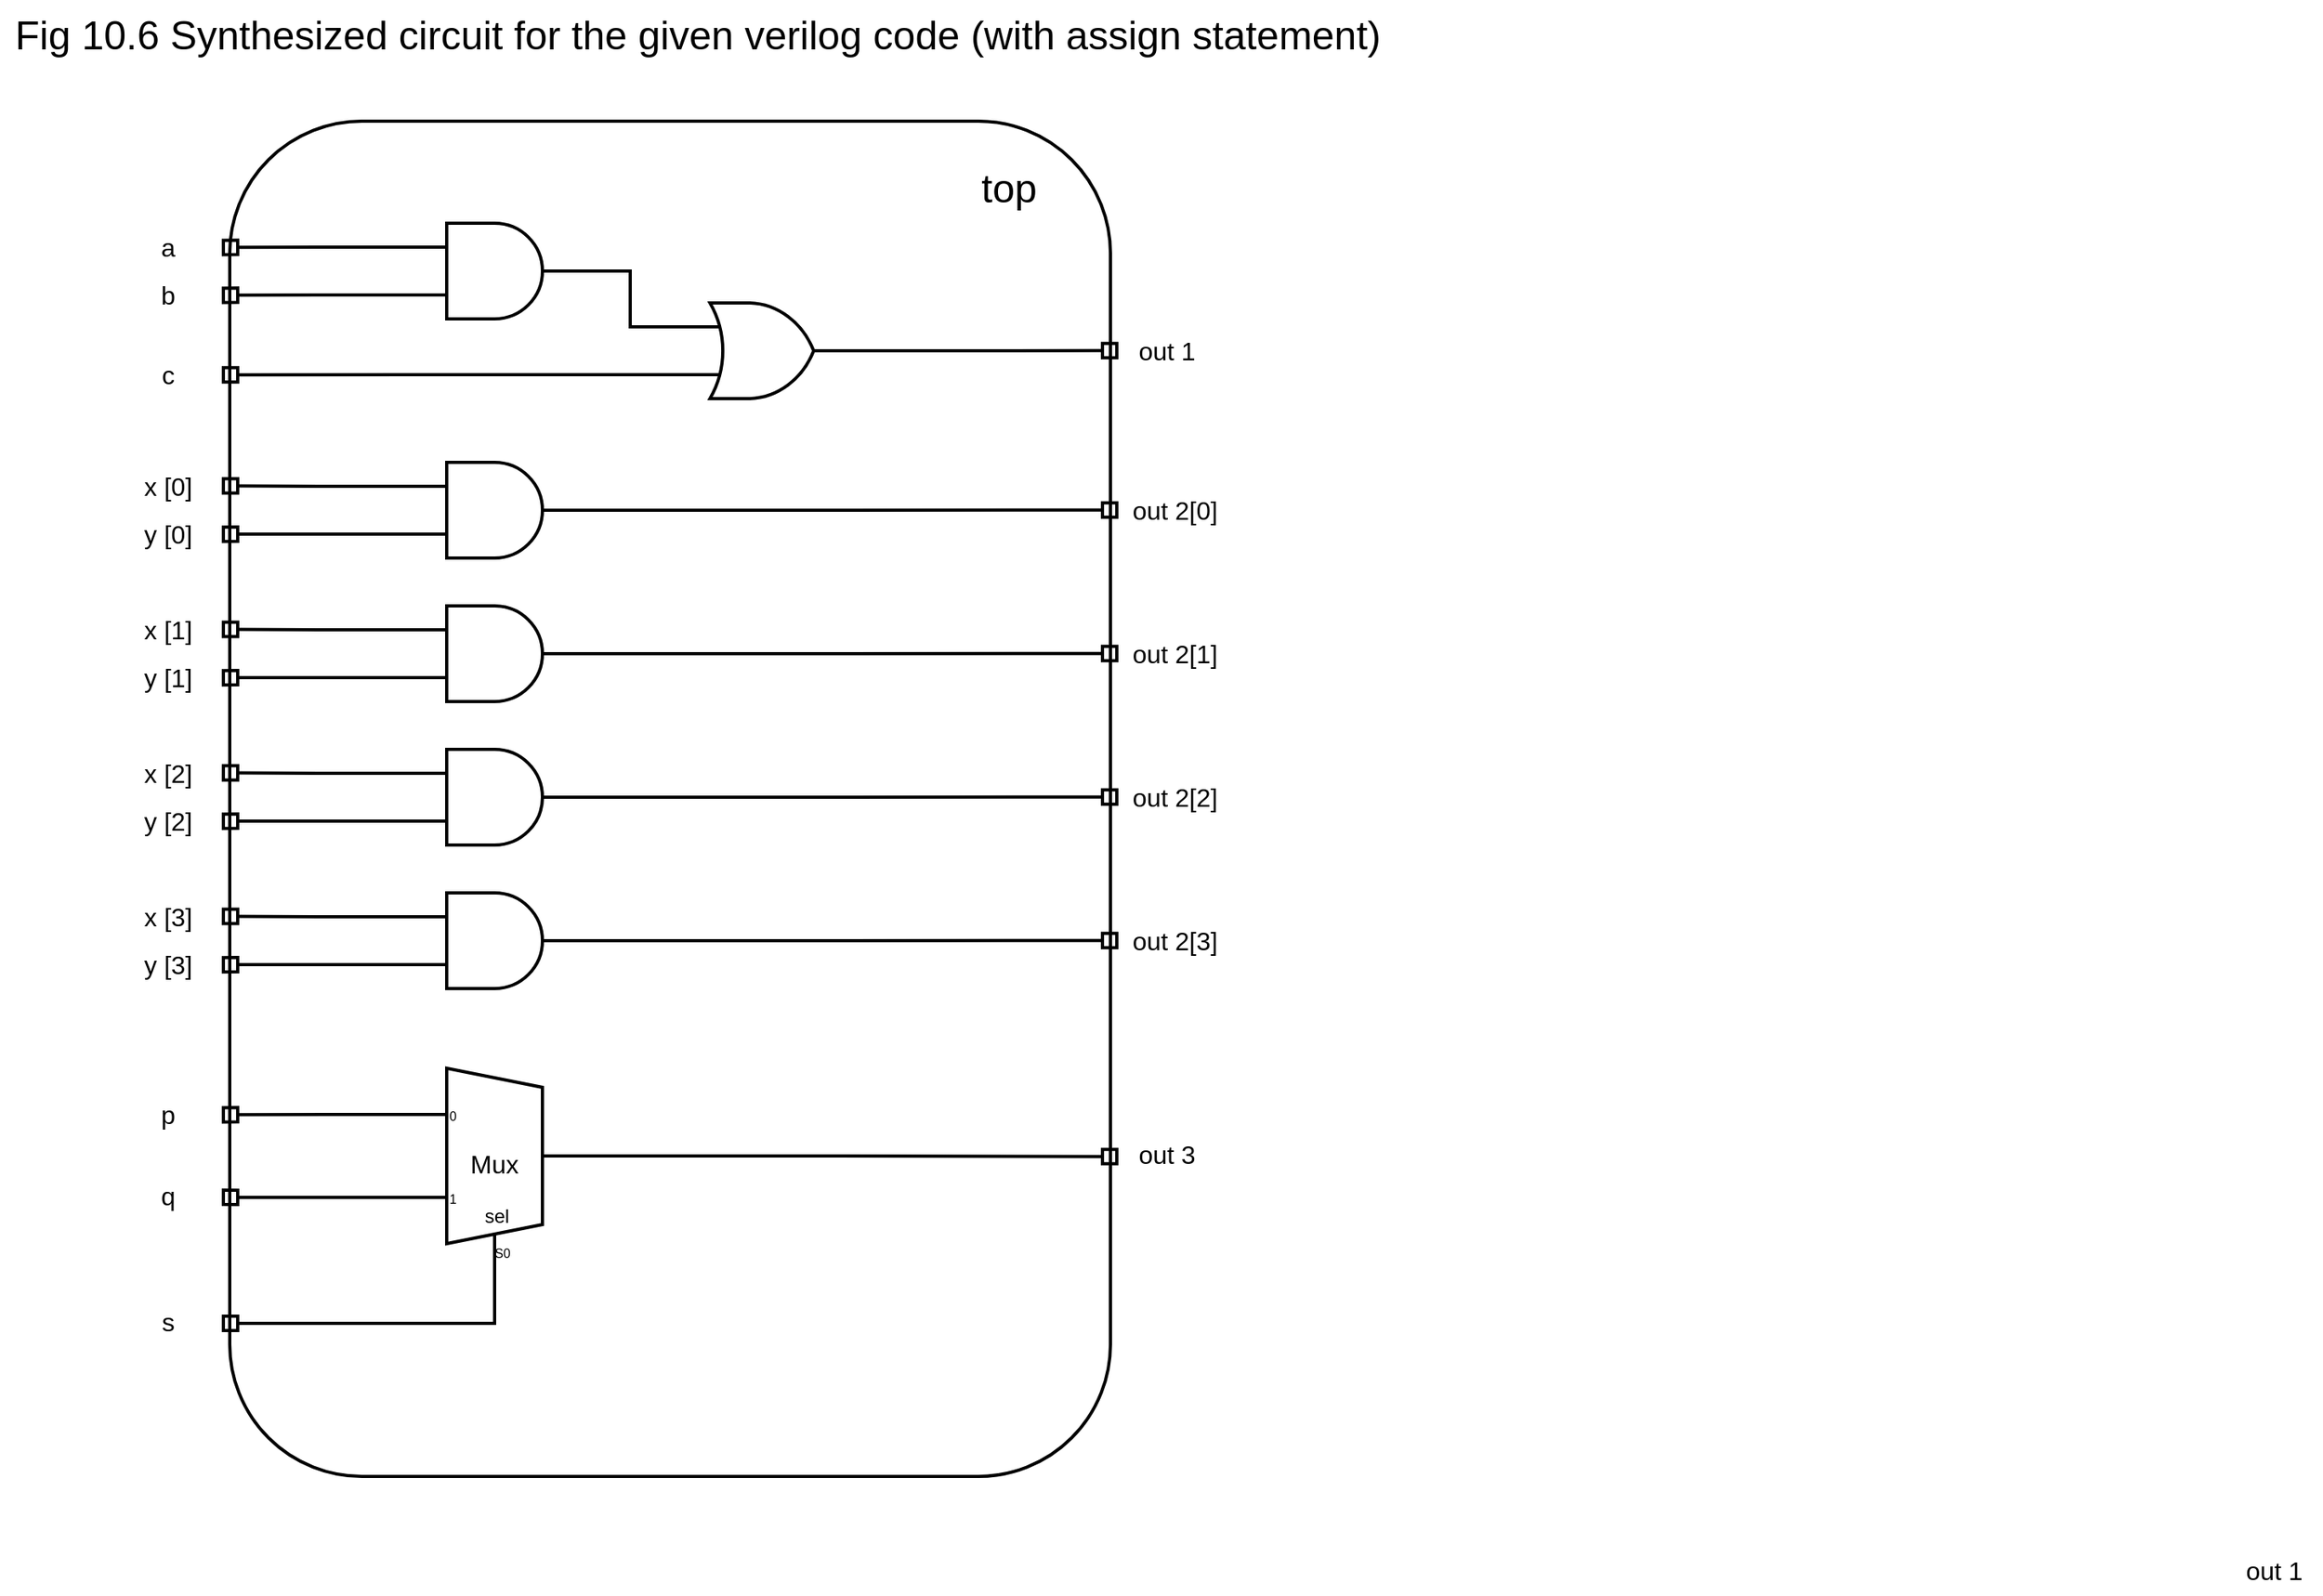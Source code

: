 <mxfile version="26.2.10">
  <diagram name="Page-1" id="7e0a89b8-554c-2b80-1dc8-d5c74ca68de4">
    <mxGraphModel dx="1869" dy="929" grid="0" gridSize="10" guides="1" tooltips="1" connect="1" arrows="1" fold="1" page="1" pageScale="1" pageWidth="1100" pageHeight="850" background="none" math="0" shadow="0">
      <root>
        <mxCell id="0" />
        <mxCell id="1" parent="0" />
        <mxCell id="hXAr0mRC2oCInIYDE2fe-37" value="" style="rounded=1;whiteSpace=wrap;html=1;strokeWidth=2;fontSize=16;" vertex="1" parent="1">
          <mxGeometry x="384" y="106" width="552" height="850" as="geometry" />
        </mxCell>
        <mxCell id="hXAr0mRC2oCInIYDE2fe-11" style="edgeStyle=orthogonalEdgeStyle;rounded=0;orthogonalLoop=1;jettySize=auto;html=1;exitX=0;exitY=0.25;exitDx=0;exitDy=0;exitPerimeter=0;endArrow=box;endFill=0;strokeWidth=2;fontSize=16;" edge="1" parent="1" source="hXAr0mRC2oCInIYDE2fe-2">
          <mxGeometry relative="1" as="geometry">
            <mxPoint x="380" y="185.2" as="targetPoint" />
          </mxGeometry>
        </mxCell>
        <mxCell id="hXAr0mRC2oCInIYDE2fe-12" style="edgeStyle=orthogonalEdgeStyle;rounded=0;orthogonalLoop=1;jettySize=auto;html=1;exitX=0;exitY=0.75;exitDx=0;exitDy=0;exitPerimeter=0;endArrow=box;endFill=0;strokeWidth=2;fontSize=16;" edge="1" parent="1" source="hXAr0mRC2oCInIYDE2fe-2">
          <mxGeometry relative="1" as="geometry">
            <mxPoint x="380" y="215.2" as="targetPoint" />
          </mxGeometry>
        </mxCell>
        <mxCell id="hXAr0mRC2oCInIYDE2fe-2" value="" style="verticalLabelPosition=bottom;shadow=0;dashed=0;align=center;html=1;verticalAlign=top;shape=mxgraph.electrical.logic_gates.logic_gate;operation=and;strokeWidth=2;fontSize=16;" vertex="1" parent="1">
          <mxGeometry x="500" y="170" width="100" height="60" as="geometry" />
        </mxCell>
        <mxCell id="hXAr0mRC2oCInIYDE2fe-13" style="edgeStyle=orthogonalEdgeStyle;rounded=0;orthogonalLoop=1;jettySize=auto;html=1;exitX=0;exitY=0.25;exitDx=0;exitDy=0;exitPerimeter=0;endArrow=none;startFill=0;strokeWidth=2;fontSize=16;" edge="1" parent="1" source="hXAr0mRC2oCInIYDE2fe-3" target="hXAr0mRC2oCInIYDE2fe-2">
          <mxGeometry relative="1" as="geometry" />
        </mxCell>
        <mxCell id="hXAr0mRC2oCInIYDE2fe-14" style="edgeStyle=orthogonalEdgeStyle;rounded=0;orthogonalLoop=1;jettySize=auto;html=1;exitX=0;exitY=0.75;exitDx=0;exitDy=0;exitPerimeter=0;endArrow=box;endFill=0;strokeWidth=2;fontSize=16;" edge="1" parent="1" source="hXAr0mRC2oCInIYDE2fe-3">
          <mxGeometry relative="1" as="geometry">
            <mxPoint x="380" y="265.069" as="targetPoint" />
          </mxGeometry>
        </mxCell>
        <mxCell id="hXAr0mRC2oCInIYDE2fe-15" style="edgeStyle=orthogonalEdgeStyle;rounded=0;orthogonalLoop=1;jettySize=auto;html=1;exitX=1;exitY=0.5;exitDx=0;exitDy=0;exitPerimeter=0;endArrow=box;endFill=0;strokeWidth=2;fontSize=16;" edge="1" parent="1" source="hXAr0mRC2oCInIYDE2fe-3">
          <mxGeometry relative="1" as="geometry">
            <mxPoint x="940" y="249.897" as="targetPoint" />
          </mxGeometry>
        </mxCell>
        <mxCell id="hXAr0mRC2oCInIYDE2fe-3" value="" style="verticalLabelPosition=bottom;shadow=0;dashed=0;align=center;html=1;verticalAlign=top;shape=mxgraph.electrical.logic_gates.logic_gate;operation=or;strokeWidth=2;fontSize=16;" vertex="1" parent="1">
          <mxGeometry x="670" y="220" width="100" height="60" as="geometry" />
        </mxCell>
        <mxCell id="hXAr0mRC2oCInIYDE2fe-16" style="edgeStyle=orthogonalEdgeStyle;rounded=0;orthogonalLoop=1;jettySize=auto;html=1;exitX=0;exitY=0.25;exitDx=0;exitDy=0;exitPerimeter=0;endArrow=box;endFill=0;strokeWidth=2;fontSize=16;" edge="1" parent="1" source="hXAr0mRC2oCInIYDE2fe-4">
          <mxGeometry relative="1" as="geometry">
            <mxPoint x="380" y="334.724" as="targetPoint" />
          </mxGeometry>
        </mxCell>
        <mxCell id="hXAr0mRC2oCInIYDE2fe-17" style="edgeStyle=orthogonalEdgeStyle;rounded=0;orthogonalLoop=1;jettySize=auto;html=1;exitX=0;exitY=0.75;exitDx=0;exitDy=0;exitPerimeter=0;endArrow=box;endFill=0;strokeWidth=2;fontSize=16;" edge="1" parent="1" source="hXAr0mRC2oCInIYDE2fe-4">
          <mxGeometry relative="1" as="geometry">
            <mxPoint x="380" y="365.069" as="targetPoint" />
          </mxGeometry>
        </mxCell>
        <mxCell id="hXAr0mRC2oCInIYDE2fe-18" style="edgeStyle=orthogonalEdgeStyle;rounded=0;orthogonalLoop=1;jettySize=auto;html=1;exitX=1;exitY=0.5;exitDx=0;exitDy=0;exitPerimeter=0;endArrow=box;endFill=0;strokeWidth=2;fontSize=16;" edge="1" parent="1" source="hXAr0mRC2oCInIYDE2fe-4">
          <mxGeometry relative="1" as="geometry">
            <mxPoint x="940" y="349.897" as="targetPoint" />
          </mxGeometry>
        </mxCell>
        <mxCell id="hXAr0mRC2oCInIYDE2fe-4" value="" style="verticalLabelPosition=bottom;shadow=0;dashed=0;align=center;html=1;verticalAlign=top;shape=mxgraph.electrical.logic_gates.logic_gate;operation=and;strokeWidth=2;fontSize=16;" vertex="1" parent="1">
          <mxGeometry x="500" y="320" width="100" height="60" as="geometry" />
        </mxCell>
        <mxCell id="hXAr0mRC2oCInIYDE2fe-31" style="edgeStyle=orthogonalEdgeStyle;rounded=0;orthogonalLoop=1;jettySize=auto;html=1;exitX=0;exitY=0.217;exitDx=0;exitDy=3;exitPerimeter=0;endArrow=box;endFill=0;strokeWidth=2;fontSize=16;" edge="1" parent="1" source="hXAr0mRC2oCInIYDE2fe-8">
          <mxGeometry relative="1" as="geometry">
            <mxPoint x="380" y="729.207" as="targetPoint" />
          </mxGeometry>
        </mxCell>
        <mxCell id="hXAr0mRC2oCInIYDE2fe-32" style="edgeStyle=orthogonalEdgeStyle;rounded=0;orthogonalLoop=1;jettySize=auto;html=1;exitX=0;exitY=0.65;exitDx=0;exitDy=3;exitPerimeter=0;endArrow=box;endFill=0;strokeWidth=2;fontSize=16;" edge="1" parent="1" source="hXAr0mRC2oCInIYDE2fe-8">
          <mxGeometry relative="1" as="geometry">
            <mxPoint x="380" y="780.931" as="targetPoint" />
          </mxGeometry>
        </mxCell>
        <mxCell id="hXAr0mRC2oCInIYDE2fe-33" style="edgeStyle=orthogonalEdgeStyle;rounded=0;orthogonalLoop=1;jettySize=auto;html=1;exitX=0.375;exitY=1;exitDx=10;exitDy=0;exitPerimeter=0;endArrow=box;endFill=0;strokeWidth=2;fontSize=16;" edge="1" parent="1" source="hXAr0mRC2oCInIYDE2fe-8">
          <mxGeometry relative="1" as="geometry">
            <mxPoint x="380" y="860" as="targetPoint" />
            <Array as="points">
              <mxPoint x="550" y="860" />
              <mxPoint x="380" y="860" />
            </Array>
          </mxGeometry>
        </mxCell>
        <mxCell id="hXAr0mRC2oCInIYDE2fe-34" style="edgeStyle=orthogonalEdgeStyle;rounded=0;orthogonalLoop=1;jettySize=auto;html=1;exitX=1;exitY=0.5;exitDx=0;exitDy=-5;exitPerimeter=0;endArrow=box;endFill=0;strokeWidth=2;fontSize=16;" edge="1" parent="1" source="hXAr0mRC2oCInIYDE2fe-8">
          <mxGeometry relative="1" as="geometry">
            <mxPoint x="940" y="755.333" as="targetPoint" />
          </mxGeometry>
        </mxCell>
        <mxCell id="hXAr0mRC2oCInIYDE2fe-8" value="Mux" style="shadow=0;dashed=0;align=center;html=1;strokeWidth=2;shape=mxgraph.electrical.abstract.mux2;whiteSpace=wrap;fontSize=16;" vertex="1" parent="1">
          <mxGeometry x="510" y="700" width="80" height="120" as="geometry" />
        </mxCell>
        <mxCell id="hXAr0mRC2oCInIYDE2fe-19" style="edgeStyle=orthogonalEdgeStyle;rounded=0;orthogonalLoop=1;jettySize=auto;html=1;exitX=0;exitY=0.25;exitDx=0;exitDy=0;exitPerimeter=0;endArrow=box;endFill=0;strokeWidth=2;fontSize=16;" edge="1" parent="1" source="hXAr0mRC2oCInIYDE2fe-22">
          <mxGeometry relative="1" as="geometry">
            <mxPoint x="380" y="424.724" as="targetPoint" />
          </mxGeometry>
        </mxCell>
        <mxCell id="hXAr0mRC2oCInIYDE2fe-20" style="edgeStyle=orthogonalEdgeStyle;rounded=0;orthogonalLoop=1;jettySize=auto;html=1;exitX=0;exitY=0.75;exitDx=0;exitDy=0;exitPerimeter=0;endArrow=box;endFill=0;strokeWidth=2;fontSize=16;" edge="1" parent="1" source="hXAr0mRC2oCInIYDE2fe-22">
          <mxGeometry relative="1" as="geometry">
            <mxPoint x="380" y="455.069" as="targetPoint" />
          </mxGeometry>
        </mxCell>
        <mxCell id="hXAr0mRC2oCInIYDE2fe-21" style="edgeStyle=orthogonalEdgeStyle;rounded=0;orthogonalLoop=1;jettySize=auto;html=1;exitX=1;exitY=0.5;exitDx=0;exitDy=0;exitPerimeter=0;endArrow=box;endFill=0;strokeWidth=2;fontSize=16;" edge="1" parent="1" source="hXAr0mRC2oCInIYDE2fe-22">
          <mxGeometry relative="1" as="geometry">
            <mxPoint x="940" y="439.897" as="targetPoint" />
          </mxGeometry>
        </mxCell>
        <mxCell id="hXAr0mRC2oCInIYDE2fe-22" value="" style="verticalLabelPosition=bottom;shadow=0;dashed=0;align=center;html=1;verticalAlign=top;shape=mxgraph.electrical.logic_gates.logic_gate;operation=and;strokeWidth=2;fontSize=16;" vertex="1" parent="1">
          <mxGeometry x="500" y="410" width="100" height="60" as="geometry" />
        </mxCell>
        <mxCell id="hXAr0mRC2oCInIYDE2fe-23" style="edgeStyle=orthogonalEdgeStyle;rounded=0;orthogonalLoop=1;jettySize=auto;html=1;exitX=0;exitY=0.25;exitDx=0;exitDy=0;exitPerimeter=0;endArrow=box;endFill=0;strokeWidth=2;fontSize=16;" edge="1" parent="1" source="hXAr0mRC2oCInIYDE2fe-26">
          <mxGeometry relative="1" as="geometry">
            <mxPoint x="380" y="514.724" as="targetPoint" />
          </mxGeometry>
        </mxCell>
        <mxCell id="hXAr0mRC2oCInIYDE2fe-24" style="edgeStyle=orthogonalEdgeStyle;rounded=0;orthogonalLoop=1;jettySize=auto;html=1;exitX=0;exitY=0.75;exitDx=0;exitDy=0;exitPerimeter=0;endArrow=box;endFill=0;strokeWidth=2;fontSize=16;" edge="1" parent="1" source="hXAr0mRC2oCInIYDE2fe-26">
          <mxGeometry relative="1" as="geometry">
            <mxPoint x="380" y="545.069" as="targetPoint" />
          </mxGeometry>
        </mxCell>
        <mxCell id="hXAr0mRC2oCInIYDE2fe-25" style="edgeStyle=orthogonalEdgeStyle;rounded=0;orthogonalLoop=1;jettySize=auto;html=1;exitX=1;exitY=0.5;exitDx=0;exitDy=0;exitPerimeter=0;endArrow=box;endFill=0;strokeWidth=2;fontSize=16;" edge="1" parent="1" source="hXAr0mRC2oCInIYDE2fe-26">
          <mxGeometry relative="1" as="geometry">
            <mxPoint x="940" y="529.897" as="targetPoint" />
          </mxGeometry>
        </mxCell>
        <mxCell id="hXAr0mRC2oCInIYDE2fe-26" value="" style="verticalLabelPosition=bottom;shadow=0;dashed=0;align=center;html=1;verticalAlign=top;shape=mxgraph.electrical.logic_gates.logic_gate;operation=and;strokeWidth=2;fontSize=16;" vertex="1" parent="1">
          <mxGeometry x="500" y="500" width="100" height="60" as="geometry" />
        </mxCell>
        <mxCell id="hXAr0mRC2oCInIYDE2fe-27" style="edgeStyle=orthogonalEdgeStyle;rounded=0;orthogonalLoop=1;jettySize=auto;html=1;exitX=0;exitY=0.25;exitDx=0;exitDy=0;exitPerimeter=0;endArrow=box;endFill=0;strokeWidth=2;fontSize=16;" edge="1" parent="1" source="hXAr0mRC2oCInIYDE2fe-30">
          <mxGeometry relative="1" as="geometry">
            <mxPoint x="380" y="604.724" as="targetPoint" />
          </mxGeometry>
        </mxCell>
        <mxCell id="hXAr0mRC2oCInIYDE2fe-28" style="edgeStyle=orthogonalEdgeStyle;rounded=0;orthogonalLoop=1;jettySize=auto;html=1;exitX=0;exitY=0.75;exitDx=0;exitDy=0;exitPerimeter=0;endArrow=box;endFill=0;strokeWidth=2;fontSize=16;" edge="1" parent="1" source="hXAr0mRC2oCInIYDE2fe-30">
          <mxGeometry relative="1" as="geometry">
            <mxPoint x="380" y="635.069" as="targetPoint" />
          </mxGeometry>
        </mxCell>
        <mxCell id="hXAr0mRC2oCInIYDE2fe-29" style="edgeStyle=orthogonalEdgeStyle;rounded=0;orthogonalLoop=1;jettySize=auto;html=1;exitX=1;exitY=0.5;exitDx=0;exitDy=0;exitPerimeter=0;endArrow=box;endFill=0;strokeWidth=2;fontSize=16;" edge="1" parent="1" source="hXAr0mRC2oCInIYDE2fe-30">
          <mxGeometry relative="1" as="geometry">
            <mxPoint x="940" y="619.897" as="targetPoint" />
          </mxGeometry>
        </mxCell>
        <mxCell id="hXAr0mRC2oCInIYDE2fe-30" value="" style="verticalLabelPosition=bottom;shadow=0;dashed=0;align=center;html=1;verticalAlign=top;shape=mxgraph.electrical.logic_gates.logic_gate;operation=and;strokeWidth=2;fontSize=16;" vertex="1" parent="1">
          <mxGeometry x="500" y="590" width="100" height="60" as="geometry" />
        </mxCell>
        <mxCell id="hXAr0mRC2oCInIYDE2fe-38" value="a" style="text;html=1;align=center;verticalAlign=middle;resizable=0;points=[];autosize=1;strokeColor=none;fillColor=none;strokeWidth=2;fontSize=16;" vertex="1" parent="1">
          <mxGeometry x="330" y="170" width="30" height="30" as="geometry" />
        </mxCell>
        <mxCell id="hXAr0mRC2oCInIYDE2fe-39" value="b" style="text;html=1;align=center;verticalAlign=middle;resizable=0;points=[];autosize=1;strokeColor=none;fillColor=none;strokeWidth=2;fontSize=16;" vertex="1" parent="1">
          <mxGeometry x="330" y="200" width="30" height="30" as="geometry" />
        </mxCell>
        <mxCell id="hXAr0mRC2oCInIYDE2fe-40" value="c" style="text;html=1;align=center;verticalAlign=middle;resizable=0;points=[];autosize=1;strokeColor=none;fillColor=none;strokeWidth=2;fontSize=16;" vertex="1" parent="1">
          <mxGeometry x="330" y="250" width="30" height="30" as="geometry" />
        </mxCell>
        <mxCell id="hXAr0mRC2oCInIYDE2fe-42" value="x [0]" style="text;html=1;align=center;verticalAlign=middle;resizable=0;points=[];autosize=1;strokeColor=none;fillColor=none;strokeWidth=2;fontSize=16;" vertex="1" parent="1">
          <mxGeometry x="320" y="320" width="50" height="30" as="geometry" />
        </mxCell>
        <mxCell id="hXAr0mRC2oCInIYDE2fe-43" value="y [0]" style="text;html=1;align=center;verticalAlign=middle;resizable=0;points=[];autosize=1;strokeColor=none;fillColor=none;strokeWidth=2;fontSize=16;" vertex="1" parent="1">
          <mxGeometry x="320" y="350" width="50" height="30" as="geometry" />
        </mxCell>
        <mxCell id="hXAr0mRC2oCInIYDE2fe-44" value="x [1]" style="text;html=1;align=center;verticalAlign=middle;resizable=0;points=[];autosize=1;strokeColor=none;fillColor=none;strokeWidth=2;fontSize=16;" vertex="1" parent="1">
          <mxGeometry x="320" y="410" width="50" height="30" as="geometry" />
        </mxCell>
        <mxCell id="hXAr0mRC2oCInIYDE2fe-45" value="y [1]" style="text;html=1;align=center;verticalAlign=middle;resizable=0;points=[];autosize=1;strokeColor=none;fillColor=none;strokeWidth=2;fontSize=16;" vertex="1" parent="1">
          <mxGeometry x="320" y="440" width="50" height="30" as="geometry" />
        </mxCell>
        <mxCell id="hXAr0mRC2oCInIYDE2fe-46" value="x [2]" style="text;html=1;align=center;verticalAlign=middle;resizable=0;points=[];autosize=1;strokeColor=none;fillColor=none;strokeWidth=2;fontSize=16;" vertex="1" parent="1">
          <mxGeometry x="320" y="500" width="50" height="30" as="geometry" />
        </mxCell>
        <mxCell id="hXAr0mRC2oCInIYDE2fe-47" value="y [2]" style="text;html=1;align=center;verticalAlign=middle;resizable=0;points=[];autosize=1;strokeColor=none;fillColor=none;strokeWidth=2;fontSize=16;" vertex="1" parent="1">
          <mxGeometry x="320" y="530" width="50" height="30" as="geometry" />
        </mxCell>
        <mxCell id="hXAr0mRC2oCInIYDE2fe-48" value="x [3]" style="text;html=1;align=center;verticalAlign=middle;resizable=0;points=[];autosize=1;strokeColor=none;fillColor=none;strokeWidth=2;fontSize=16;" vertex="1" parent="1">
          <mxGeometry x="320" y="590" width="50" height="30" as="geometry" />
        </mxCell>
        <mxCell id="hXAr0mRC2oCInIYDE2fe-49" value="y [3]" style="text;html=1;align=center;verticalAlign=middle;resizable=0;points=[];autosize=1;strokeColor=none;fillColor=none;strokeWidth=2;fontSize=16;" vertex="1" parent="1">
          <mxGeometry x="320" y="620" width="50" height="30" as="geometry" />
        </mxCell>
        <mxCell id="hXAr0mRC2oCInIYDE2fe-50" value="p" style="text;html=1;align=center;verticalAlign=middle;resizable=0;points=[];autosize=1;strokeColor=none;fillColor=none;strokeWidth=2;fontSize=16;" vertex="1" parent="1">
          <mxGeometry x="330" y="714" width="30" height="30" as="geometry" />
        </mxCell>
        <mxCell id="hXAr0mRC2oCInIYDE2fe-51" value="q" style="text;html=1;align=center;verticalAlign=middle;resizable=0;points=[];autosize=1;strokeColor=none;fillColor=none;strokeWidth=2;fontSize=16;" vertex="1" parent="1">
          <mxGeometry x="330" y="765" width="30" height="30" as="geometry" />
        </mxCell>
        <mxCell id="hXAr0mRC2oCInIYDE2fe-52" value="s" style="text;html=1;align=center;verticalAlign=middle;resizable=0;points=[];autosize=1;strokeColor=none;fillColor=none;strokeWidth=2;fontSize=16;" vertex="1" parent="1">
          <mxGeometry x="330" y="844" width="30" height="30" as="geometry" />
        </mxCell>
        <mxCell id="hXAr0mRC2oCInIYDE2fe-53" value="out 1" style="text;html=1;align=center;verticalAlign=middle;resizable=0;points=[];autosize=1;strokeColor=none;fillColor=none;strokeWidth=2;fontSize=16;" vertex="1" parent="1">
          <mxGeometry x="941" y="235" width="60" height="30" as="geometry" />
        </mxCell>
        <mxCell id="hXAr0mRC2oCInIYDE2fe-54" value="out 2[0]" style="text;html=1;align=center;verticalAlign=middle;resizable=0;points=[];autosize=1;strokeColor=none;fillColor=none;strokeWidth=2;fontSize=16;" vertex="1" parent="1">
          <mxGeometry x="936" y="335" width="80" height="30" as="geometry" />
        </mxCell>
        <mxCell id="hXAr0mRC2oCInIYDE2fe-55" value="out 2[1]" style="text;html=1;align=center;verticalAlign=middle;resizable=0;points=[];autosize=1;strokeColor=none;fillColor=none;strokeWidth=2;fontSize=16;" vertex="1" parent="1">
          <mxGeometry x="936" y="425" width="80" height="30" as="geometry" />
        </mxCell>
        <mxCell id="hXAr0mRC2oCInIYDE2fe-56" value="out 2[2]" style="text;html=1;align=center;verticalAlign=middle;resizable=0;points=[];autosize=1;strokeColor=none;fillColor=none;strokeWidth=2;fontSize=16;" vertex="1" parent="1">
          <mxGeometry x="936" y="515" width="80" height="30" as="geometry" />
        </mxCell>
        <mxCell id="hXAr0mRC2oCInIYDE2fe-57" value="out 2[3]" style="text;html=1;align=center;verticalAlign=middle;resizable=0;points=[];autosize=1;strokeColor=none;fillColor=none;strokeWidth=2;fontSize=16;" vertex="1" parent="1">
          <mxGeometry x="936" y="605" width="80" height="30" as="geometry" />
        </mxCell>
        <mxCell id="hXAr0mRC2oCInIYDE2fe-58" value="out 1" style="text;html=1;align=center;verticalAlign=middle;resizable=0;points=[];autosize=1;strokeColor=none;fillColor=none;strokeWidth=2;fontSize=16;" vertex="1" parent="1">
          <mxGeometry x="1635" y="1000" width="60" height="30" as="geometry" />
        </mxCell>
        <mxCell id="hXAr0mRC2oCInIYDE2fe-59" value="out 3" style="text;html=1;align=center;verticalAlign=middle;resizable=0;points=[];autosize=1;strokeColor=none;fillColor=none;strokeWidth=2;fontSize=16;" vertex="1" parent="1">
          <mxGeometry x="941" y="739" width="60" height="30" as="geometry" />
        </mxCell>
        <mxCell id="hXAr0mRC2oCInIYDE2fe-60" value="Fig 10.6 Synthesized circuit for the given verilog code (with assign statement)" style="text;html=1;align=center;verticalAlign=middle;resizable=0;points=[];autosize=1;strokeColor=none;fillColor=none;fontSize=25;" vertex="1" parent="1">
          <mxGeometry x="240" y="30" width="874" height="42" as="geometry" />
        </mxCell>
        <mxCell id="hXAr0mRC2oCInIYDE2fe-61" value="sel" style="text;html=1;align=center;verticalAlign=middle;resizable=0;points=[];autosize=1;strokeColor=none;fillColor=none;" vertex="1" parent="1">
          <mxGeometry x="534" y="780" width="33" height="26" as="geometry" />
        </mxCell>
        <mxCell id="hXAr0mRC2oCInIYDE2fe-64" value="top" style="text;html=1;align=center;verticalAlign=middle;resizable=0;points=[];autosize=1;strokeColor=none;fillColor=none;fontSize=25;" vertex="1" parent="1">
          <mxGeometry x="845" y="126" width="53" height="42" as="geometry" />
        </mxCell>
      </root>
    </mxGraphModel>
  </diagram>
</mxfile>
